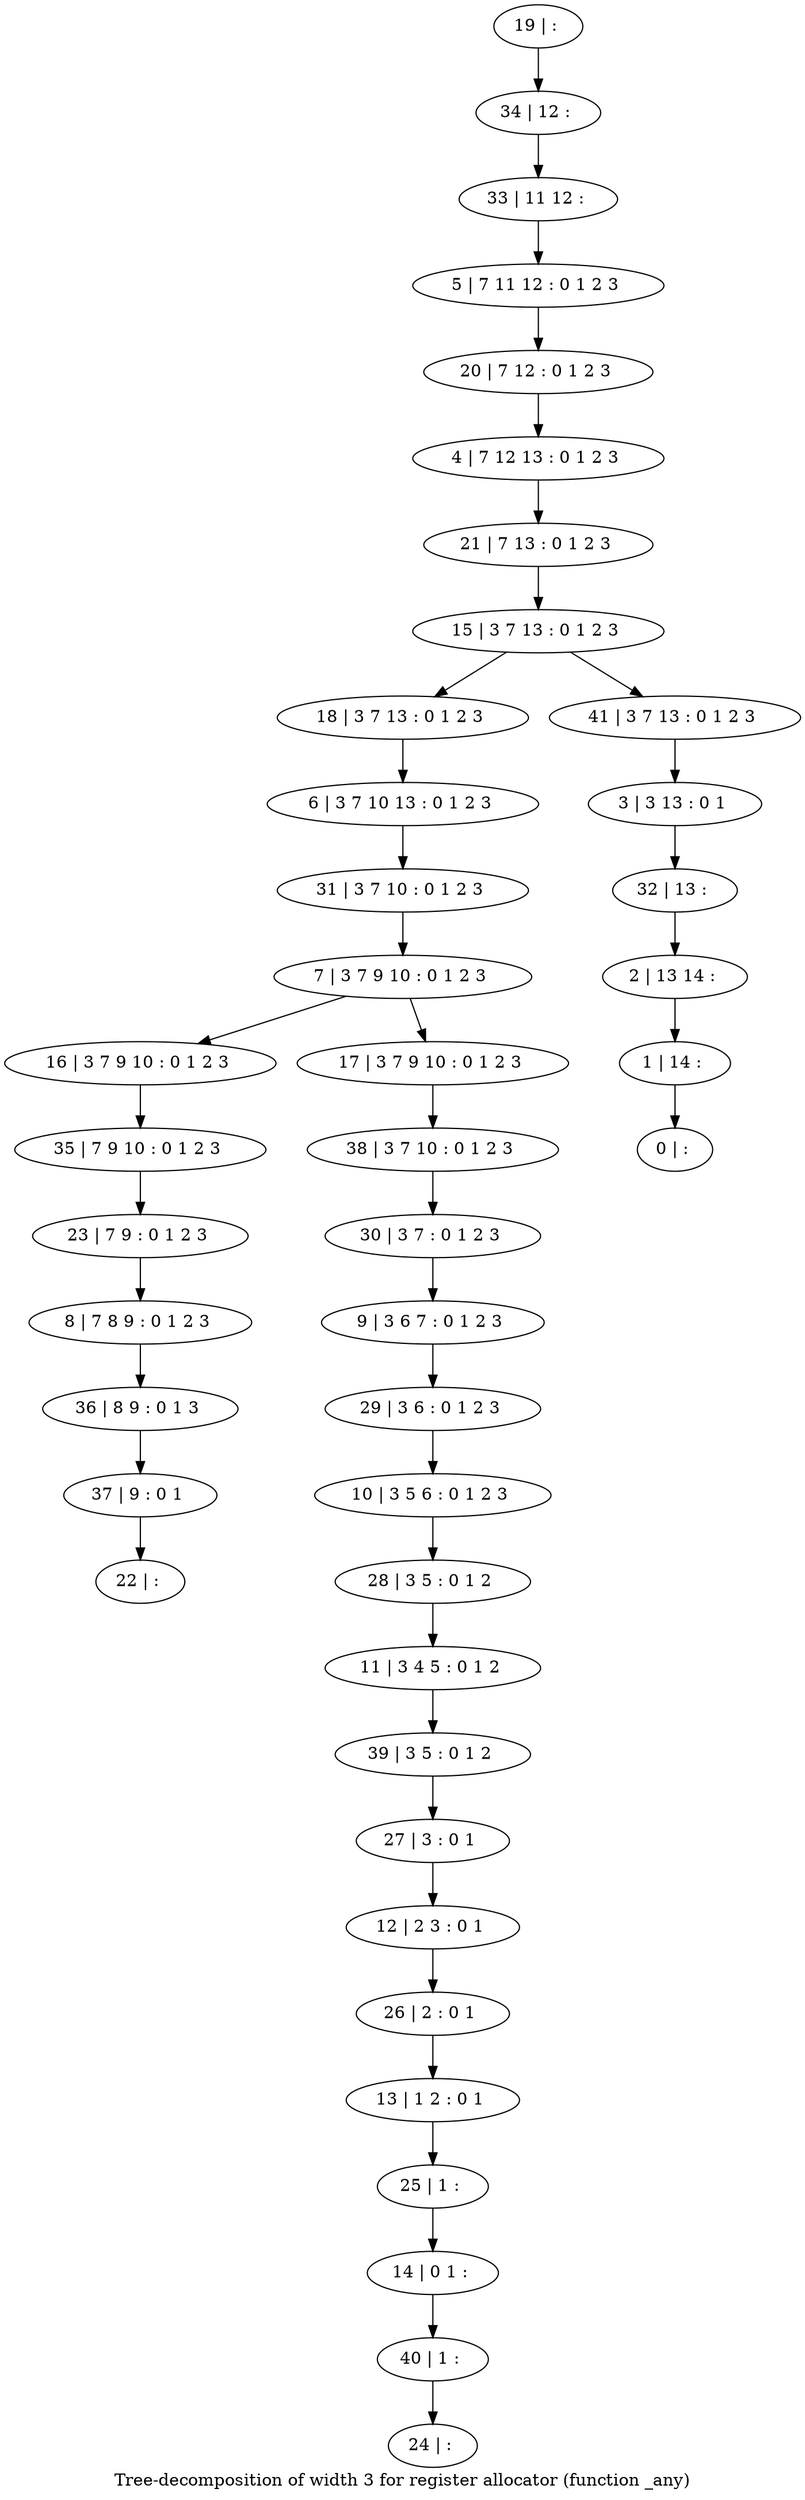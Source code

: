 digraph G {
graph [label="Tree-decomposition of width 3 for register allocator (function _any)"]
0[label="0 | : "];
1[label="1 | 14 : "];
2[label="2 | 13 14 : "];
3[label="3 | 3 13 : 0 1 "];
4[label="4 | 7 12 13 : 0 1 2 3 "];
5[label="5 | 7 11 12 : 0 1 2 3 "];
6[label="6 | 3 7 10 13 : 0 1 2 3 "];
7[label="7 | 3 7 9 10 : 0 1 2 3 "];
8[label="8 | 7 8 9 : 0 1 2 3 "];
9[label="9 | 3 6 7 : 0 1 2 3 "];
10[label="10 | 3 5 6 : 0 1 2 3 "];
11[label="11 | 3 4 5 : 0 1 2 "];
12[label="12 | 2 3 : 0 1 "];
13[label="13 | 1 2 : 0 1 "];
14[label="14 | 0 1 : "];
15[label="15 | 3 7 13 : 0 1 2 3 "];
16[label="16 | 3 7 9 10 : 0 1 2 3 "];
17[label="17 | 3 7 9 10 : 0 1 2 3 "];
18[label="18 | 3 7 13 : 0 1 2 3 "];
19[label="19 | : "];
20[label="20 | 7 12 : 0 1 2 3 "];
21[label="21 | 7 13 : 0 1 2 3 "];
22[label="22 | : "];
23[label="23 | 7 9 : 0 1 2 3 "];
24[label="24 | : "];
25[label="25 | 1 : "];
26[label="26 | 2 : 0 1 "];
27[label="27 | 3 : 0 1 "];
28[label="28 | 3 5 : 0 1 2 "];
29[label="29 | 3 6 : 0 1 2 3 "];
30[label="30 | 3 7 : 0 1 2 3 "];
31[label="31 | 3 7 10 : 0 1 2 3 "];
32[label="32 | 13 : "];
33[label="33 | 11 12 : "];
34[label="34 | 12 : "];
35[label="35 | 7 9 10 : 0 1 2 3 "];
36[label="36 | 8 9 : 0 1 3 "];
37[label="37 | 9 : 0 1 "];
38[label="38 | 3 7 10 : 0 1 2 3 "];
39[label="39 | 3 5 : 0 1 2 "];
40[label="40 | 1 : "];
41[label="41 | 3 7 13 : 0 1 2 3 "];
7->16 ;
7->17 ;
18->6 ;
23->8 ;
25->14 ;
13->25 ;
26->13 ;
12->26 ;
27->12 ;
28->11 ;
10->28 ;
29->10 ;
9->29 ;
30->9 ;
31->7 ;
6->31 ;
35->23 ;
16->35 ;
8->36 ;
37->22 ;
36->37 ;
38->30 ;
17->38 ;
39->27 ;
11->39 ;
40->24 ;
14->40 ;
19->34 ;
34->33 ;
33->5 ;
5->20 ;
20->4 ;
4->21 ;
21->15 ;
3->32 ;
32->2 ;
2->1 ;
1->0 ;
41->3 ;
15->18 ;
15->41 ;
}
